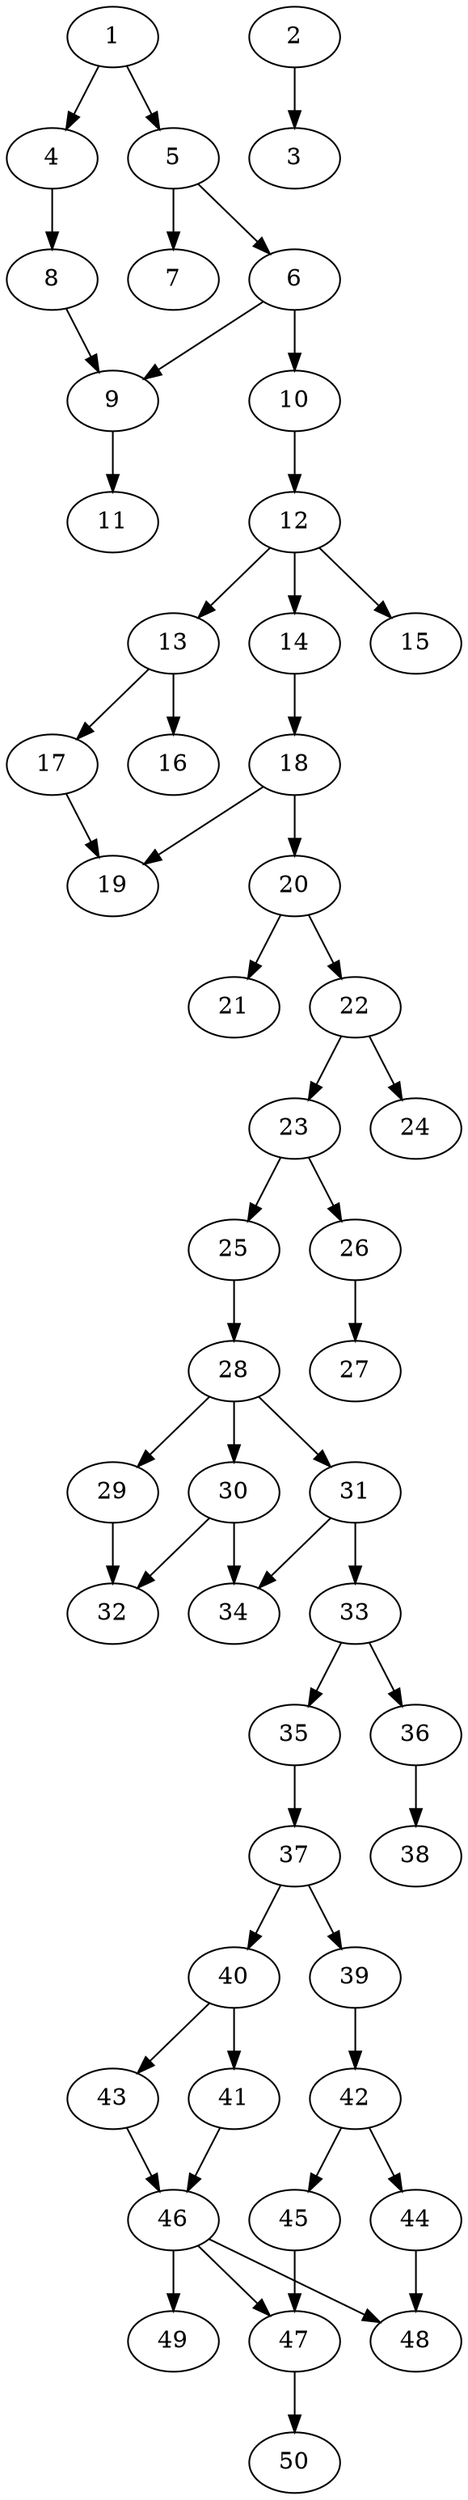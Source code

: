 // DAG automatically generated by daggen at Thu Oct  3 14:07:57 2019
// ./daggen --dot -n 50 --ccr 0.4 --fat 0.3 --regular 0.9 --density 0.5 --mindata 5242880 --maxdata 52428800 
digraph G {
  1 [size="88384000", alpha="0.19", expect_size="35353600"] 
  1 -> 4 [size ="35353600"]
  1 -> 5 [size ="35353600"]
  2 [size="19456000", alpha="0.07", expect_size="7782400"] 
  2 -> 3 [size ="7782400"]
  3 [size="48197120", alpha="0.04", expect_size="19278848"] 
  4 [size="73825280", alpha="0.17", expect_size="29530112"] 
  4 -> 8 [size ="29530112"]
  5 [size="54942720", alpha="0.01", expect_size="21977088"] 
  5 -> 6 [size ="21977088"]
  5 -> 7 [size ="21977088"]
  6 [size="24273920", alpha="0.05", expect_size="9709568"] 
  6 -> 9 [size ="9709568"]
  6 -> 10 [size ="9709568"]
  7 [size="37872640", alpha="0.08", expect_size="15149056"] 
  8 [size="72296960", alpha="0.08", expect_size="28918784"] 
  8 -> 9 [size ="28918784"]
  9 [size="78702080", alpha="0.16", expect_size="31480832"] 
  9 -> 11 [size ="31480832"]
  10 [size="51624960", alpha="0.09", expect_size="20649984"] 
  10 -> 12 [size ="20649984"]
  11 [size="44595200", alpha="0.18", expect_size="17838080"] 
  12 [size="40166400", alpha="0.00", expect_size="16066560"] 
  12 -> 13 [size ="16066560"]
  12 -> 14 [size ="16066560"]
  12 -> 15 [size ="16066560"]
  13 [size="80616960", alpha="0.11", expect_size="32246784"] 
  13 -> 16 [size ="32246784"]
  13 -> 17 [size ="32246784"]
  14 [size="104028160", alpha="0.08", expect_size="41611264"] 
  14 -> 18 [size ="41611264"]
  15 [size="85455360", alpha="0.12", expect_size="34182144"] 
  16 [size="89313280", alpha="0.10", expect_size="35725312"] 
  17 [size="120015360", alpha="0.16", expect_size="48006144"] 
  17 -> 19 [size ="48006144"]
  18 [size="51875840", alpha="0.01", expect_size="20750336"] 
  18 -> 19 [size ="20750336"]
  18 -> 20 [size ="20750336"]
  19 [size="101693440", alpha="0.13", expect_size="40677376"] 
  20 [size="75351040", alpha="0.03", expect_size="30140416"] 
  20 -> 21 [size ="30140416"]
  20 -> 22 [size ="30140416"]
  21 [size="129536000", alpha="0.06", expect_size="51814400"] 
  22 [size="117040640", alpha="0.10", expect_size="46816256"] 
  22 -> 23 [size ="46816256"]
  22 -> 24 [size ="46816256"]
  23 [size="117941760", alpha="0.00", expect_size="47176704"] 
  23 -> 25 [size ="47176704"]
  23 -> 26 [size ="47176704"]
  24 [size="65123840", alpha="0.00", expect_size="26049536"] 
  25 [size="112143360", alpha="0.08", expect_size="44857344"] 
  25 -> 28 [size ="44857344"]
  26 [size="64652800", alpha="0.17", expect_size="25861120"] 
  26 -> 27 [size ="25861120"]
  27 [size="121495040", alpha="0.11", expect_size="48598016"] 
  28 [size="98616320", alpha="0.14", expect_size="39446528"] 
  28 -> 29 [size ="39446528"]
  28 -> 30 [size ="39446528"]
  28 -> 31 [size ="39446528"]
  29 [size="107136000", alpha="0.09", expect_size="42854400"] 
  29 -> 32 [size ="42854400"]
  30 [size="63610880", alpha="0.10", expect_size="25444352"] 
  30 -> 32 [size ="25444352"]
  30 -> 34 [size ="25444352"]
  31 [size="80611840", alpha="0.17", expect_size="32244736"] 
  31 -> 33 [size ="32244736"]
  31 -> 34 [size ="32244736"]
  32 [size="115456000", alpha="0.08", expect_size="46182400"] 
  33 [size="56527360", alpha="0.10", expect_size="22610944"] 
  33 -> 35 [size ="22610944"]
  33 -> 36 [size ="22610944"]
  34 [size="56880640", alpha="0.08", expect_size="22752256"] 
  35 [size="59266560", alpha="0.19", expect_size="23706624"] 
  35 -> 37 [size ="23706624"]
  36 [size="105528320", alpha="0.02", expect_size="42211328"] 
  36 -> 38 [size ="42211328"]
  37 [size="88867840", alpha="0.03", expect_size="35547136"] 
  37 -> 39 [size ="35547136"]
  37 -> 40 [size ="35547136"]
  38 [size="34048000", alpha="0.11", expect_size="13619200"] 
  39 [size="118231040", alpha="0.14", expect_size="47292416"] 
  39 -> 42 [size ="47292416"]
  40 [size="53114880", alpha="0.08", expect_size="21245952"] 
  40 -> 41 [size ="21245952"]
  40 -> 43 [size ="21245952"]
  41 [size="113149440", alpha="0.01", expect_size="45259776"] 
  41 -> 46 [size ="45259776"]
  42 [size="93893120", alpha="0.12", expect_size="37557248"] 
  42 -> 44 [size ="37557248"]
  42 -> 45 [size ="37557248"]
  43 [size="22407680", alpha="0.00", expect_size="8963072"] 
  43 -> 46 [size ="8963072"]
  44 [size="84167680", alpha="0.18", expect_size="33667072"] 
  44 -> 48 [size ="33667072"]
  45 [size="16202240", alpha="0.12", expect_size="6480896"] 
  45 -> 47 [size ="6480896"]
  46 [size="126789120", alpha="0.15", expect_size="50715648"] 
  46 -> 47 [size ="50715648"]
  46 -> 48 [size ="50715648"]
  46 -> 49 [size ="50715648"]
  47 [size="20277760", alpha="0.16", expect_size="8111104"] 
  47 -> 50 [size ="8111104"]
  48 [size="39508480", alpha="0.12", expect_size="15803392"] 
  49 [size="105285120", alpha="0.04", expect_size="42114048"] 
  50 [size="70264320", alpha="0.04", expect_size="28105728"] 
}
